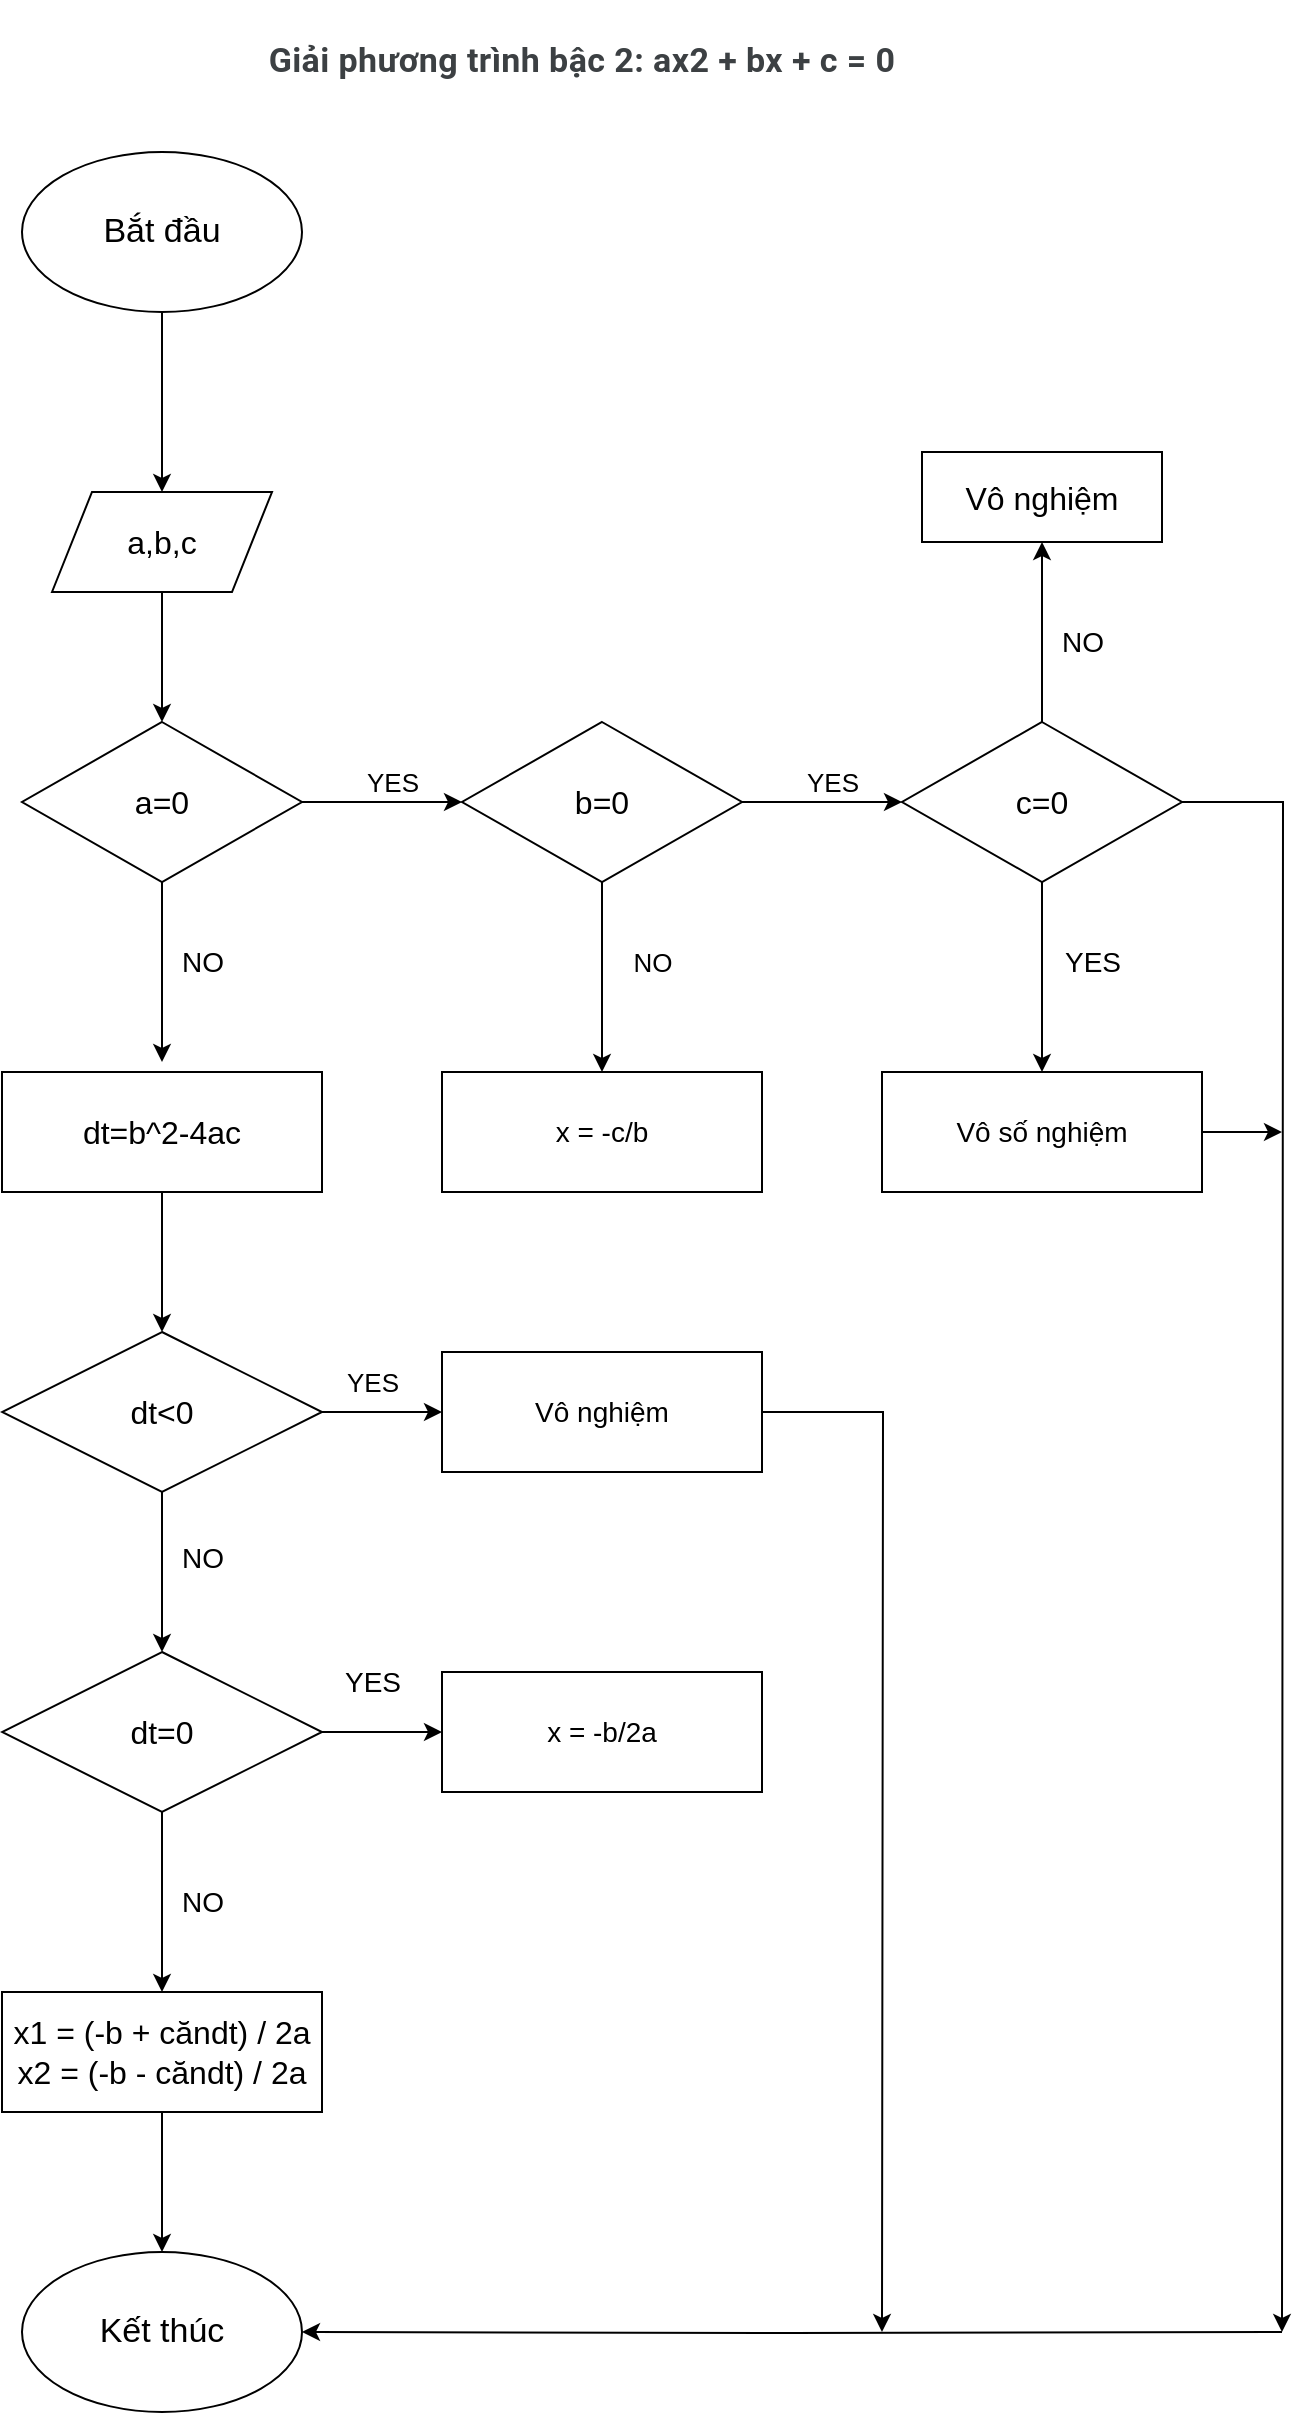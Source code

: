 <mxfile version="21.6.8" type="github">
  <diagram name="Trang-1" id="vgxDlpFd73Ow9WMnKA9i">
    <mxGraphModel dx="934" dy="499" grid="1" gridSize="10" guides="1" tooltips="1" connect="1" arrows="1" fold="1" page="1" pageScale="1" pageWidth="827" pageHeight="1169" math="0" shadow="0">
      <root>
        <mxCell id="0" />
        <mxCell id="1" parent="0" />
        <mxCell id="hYH-ICrBeJ5vHF7A01aa-93" value="" style="edgeStyle=orthogonalEdgeStyle;rounded=0;orthogonalLoop=1;jettySize=auto;html=1;" edge="1" parent="1" target="hYH-ICrBeJ5vHF7A01aa-37">
          <mxGeometry relative="1" as="geometry">
            <mxPoint x="760" y="1210" as="sourcePoint" />
          </mxGeometry>
        </mxCell>
        <mxCell id="hYH-ICrBeJ5vHF7A01aa-6" value="&lt;div style=&quot;line-height: 140%;&quot;&gt;&lt;span style=&quot;font-size: 17px;&quot;&gt;&lt;b&gt;&lt;br&gt;&lt;/b&gt;&lt;/span&gt;&lt;/div&gt;&lt;font style=&quot;font-size: 17px;&quot;&gt;&lt;div style=&quot;line-height: 140%;&quot;&gt;&lt;b style=&quot;color: rgb(60, 64, 67); font-family: Roboto, Helvetica, Arial, sans-serif; letter-spacing: 0.2px;&quot;&gt;Giải phương trình bậc 2: ax2 + bx + c = 0&lt;/b&gt;&lt;/div&gt;&lt;/font&gt;" style="text;strokeColor=none;align=center;fillColor=none;html=1;verticalAlign=middle;whiteSpace=wrap;rounded=0;" vertex="1" parent="1">
          <mxGeometry x="210" y="50" width="400" height="30" as="geometry" />
        </mxCell>
        <mxCell id="hYH-ICrBeJ5vHF7A01aa-25" value="" style="edgeStyle=orthogonalEdgeStyle;rounded=0;orthogonalLoop=1;jettySize=auto;html=1;" edge="1" parent="1" source="hYH-ICrBeJ5vHF7A01aa-13" target="hYH-ICrBeJ5vHF7A01aa-22">
          <mxGeometry relative="1" as="geometry" />
        </mxCell>
        <mxCell id="hYH-ICrBeJ5vHF7A01aa-13" value="&lt;font style=&quot;font-size: 17px;&quot;&gt;Bắt đầu&lt;/font&gt;" style="ellipse;whiteSpace=wrap;html=1;" vertex="1" parent="1">
          <mxGeometry x="130" y="120" width="140" height="80" as="geometry" />
        </mxCell>
        <mxCell id="hYH-ICrBeJ5vHF7A01aa-27" value="" style="edgeStyle=orthogonalEdgeStyle;rounded=0;orthogonalLoop=1;jettySize=auto;html=1;" edge="1" parent="1" source="hYH-ICrBeJ5vHF7A01aa-22" target="hYH-ICrBeJ5vHF7A01aa-26">
          <mxGeometry relative="1" as="geometry" />
        </mxCell>
        <mxCell id="hYH-ICrBeJ5vHF7A01aa-22" value="&lt;font style=&quot;font-size: 16px;&quot;&gt;a,b,c&lt;/font&gt;" style="shape=parallelogram;perimeter=parallelogramPerimeter;whiteSpace=wrap;html=1;fixedSize=1;" vertex="1" parent="1">
          <mxGeometry x="145" y="290" width="110" height="50" as="geometry" />
        </mxCell>
        <mxCell id="hYH-ICrBeJ5vHF7A01aa-29" value="" style="edgeStyle=orthogonalEdgeStyle;rounded=0;orthogonalLoop=1;jettySize=auto;html=1;" edge="1" parent="1" source="hYH-ICrBeJ5vHF7A01aa-26">
          <mxGeometry relative="1" as="geometry">
            <mxPoint x="200" y="575" as="targetPoint" />
          </mxGeometry>
        </mxCell>
        <mxCell id="hYH-ICrBeJ5vHF7A01aa-42" value="" style="edgeStyle=orthogonalEdgeStyle;rounded=0;orthogonalLoop=1;jettySize=auto;html=1;" edge="1" parent="1" source="hYH-ICrBeJ5vHF7A01aa-26" target="hYH-ICrBeJ5vHF7A01aa-39">
          <mxGeometry relative="1" as="geometry" />
        </mxCell>
        <mxCell id="hYH-ICrBeJ5vHF7A01aa-26" value="&lt;font style=&quot;font-size: 16px;&quot;&gt;a=0&lt;/font&gt;" style="rhombus;whiteSpace=wrap;html=1;" vertex="1" parent="1">
          <mxGeometry x="130" y="405" width="140" height="80" as="geometry" />
        </mxCell>
        <mxCell id="hYH-ICrBeJ5vHF7A01aa-32" value="" style="edgeStyle=orthogonalEdgeStyle;rounded=0;orthogonalLoop=1;jettySize=auto;html=1;" edge="1" parent="1" source="hYH-ICrBeJ5vHF7A01aa-30" target="hYH-ICrBeJ5vHF7A01aa-31">
          <mxGeometry relative="1" as="geometry" />
        </mxCell>
        <mxCell id="hYH-ICrBeJ5vHF7A01aa-30" value="&lt;font style=&quot;font-size: 16px;&quot;&gt;dt=b^2-4ac&lt;/font&gt;" style="rounded=0;whiteSpace=wrap;html=1;align=center;" vertex="1" parent="1">
          <mxGeometry x="120" y="580" width="160" height="60" as="geometry" />
        </mxCell>
        <mxCell id="hYH-ICrBeJ5vHF7A01aa-34" value="" style="edgeStyle=orthogonalEdgeStyle;rounded=0;orthogonalLoop=1;jettySize=auto;html=1;" edge="1" parent="1" source="hYH-ICrBeJ5vHF7A01aa-31" target="hYH-ICrBeJ5vHF7A01aa-33">
          <mxGeometry relative="1" as="geometry" />
        </mxCell>
        <mxCell id="hYH-ICrBeJ5vHF7A01aa-61" value="" style="edgeStyle=orthogonalEdgeStyle;rounded=0;orthogonalLoop=1;jettySize=auto;html=1;" edge="1" parent="1" source="hYH-ICrBeJ5vHF7A01aa-31" target="hYH-ICrBeJ5vHF7A01aa-60">
          <mxGeometry relative="1" as="geometry" />
        </mxCell>
        <mxCell id="hYH-ICrBeJ5vHF7A01aa-31" value="&lt;font style=&quot;font-size: 16px;&quot;&gt;dt&amp;lt;0&lt;/font&gt;" style="rhombus;whiteSpace=wrap;html=1;rounded=0;" vertex="1" parent="1">
          <mxGeometry x="120" y="710" width="160" height="80" as="geometry" />
        </mxCell>
        <mxCell id="hYH-ICrBeJ5vHF7A01aa-36" value="" style="edgeStyle=orthogonalEdgeStyle;rounded=0;orthogonalLoop=1;jettySize=auto;html=1;" edge="1" parent="1" source="hYH-ICrBeJ5vHF7A01aa-33" target="hYH-ICrBeJ5vHF7A01aa-35">
          <mxGeometry relative="1" as="geometry" />
        </mxCell>
        <mxCell id="hYH-ICrBeJ5vHF7A01aa-80" value="" style="edgeStyle=orthogonalEdgeStyle;rounded=0;orthogonalLoop=1;jettySize=auto;html=1;" edge="1" parent="1" source="hYH-ICrBeJ5vHF7A01aa-33" target="hYH-ICrBeJ5vHF7A01aa-62">
          <mxGeometry relative="1" as="geometry" />
        </mxCell>
        <mxCell id="hYH-ICrBeJ5vHF7A01aa-33" value="&lt;font style=&quot;font-size: 16px;&quot;&gt;dt=0&lt;/font&gt;" style="rhombus;whiteSpace=wrap;html=1;rounded=0;" vertex="1" parent="1">
          <mxGeometry x="120" y="870" width="160" height="80" as="geometry" />
        </mxCell>
        <mxCell id="hYH-ICrBeJ5vHF7A01aa-38" value="" style="edgeStyle=orthogonalEdgeStyle;rounded=0;orthogonalLoop=1;jettySize=auto;html=1;" edge="1" parent="1" source="hYH-ICrBeJ5vHF7A01aa-35" target="hYH-ICrBeJ5vHF7A01aa-37">
          <mxGeometry relative="1" as="geometry" />
        </mxCell>
        <mxCell id="hYH-ICrBeJ5vHF7A01aa-35" value="&lt;font style=&quot;font-size: 16px;&quot;&gt;x1 = (-b + căndt) / 2a&lt;br&gt;x2 = (-b - căndt) / 2a&lt;/font&gt;" style="whiteSpace=wrap;html=1;rounded=0;" vertex="1" parent="1">
          <mxGeometry x="120" y="1040" width="160" height="60" as="geometry" />
        </mxCell>
        <mxCell id="hYH-ICrBeJ5vHF7A01aa-37" value="&lt;font style=&quot;font-size: 17px;&quot;&gt;Kết thúc&lt;/font&gt;" style="ellipse;whiteSpace=wrap;html=1;rounded=0;" vertex="1" parent="1">
          <mxGeometry x="130" y="1170" width="140" height="80" as="geometry" />
        </mxCell>
        <mxCell id="hYH-ICrBeJ5vHF7A01aa-45" value="" style="edgeStyle=orthogonalEdgeStyle;rounded=0;orthogonalLoop=1;jettySize=auto;html=1;" edge="1" parent="1" source="hYH-ICrBeJ5vHF7A01aa-39" target="hYH-ICrBeJ5vHF7A01aa-44">
          <mxGeometry relative="1" as="geometry" />
        </mxCell>
        <mxCell id="hYH-ICrBeJ5vHF7A01aa-56" value="" style="edgeStyle=orthogonalEdgeStyle;rounded=0;orthogonalLoop=1;jettySize=auto;html=1;" edge="1" parent="1" source="hYH-ICrBeJ5vHF7A01aa-39" target="hYH-ICrBeJ5vHF7A01aa-55">
          <mxGeometry relative="1" as="geometry" />
        </mxCell>
        <mxCell id="hYH-ICrBeJ5vHF7A01aa-39" value="&lt;span style=&quot;font-size: 16px;&quot;&gt;b=0&lt;/span&gt;" style="rhombus;whiteSpace=wrap;html=1;" vertex="1" parent="1">
          <mxGeometry x="350" y="405" width="140" height="80" as="geometry" />
        </mxCell>
        <mxCell id="hYH-ICrBeJ5vHF7A01aa-43" value="&lt;font style=&quot;font-size: 13px;&quot;&gt;YES&lt;/font&gt;" style="text;html=1;align=center;verticalAlign=middle;resizable=0;points=[];autosize=1;strokeColor=none;fillColor=none;" vertex="1" parent="1">
          <mxGeometry x="290" y="420" width="50" height="30" as="geometry" />
        </mxCell>
        <mxCell id="hYH-ICrBeJ5vHF7A01aa-47" value="" style="edgeStyle=orthogonalEdgeStyle;rounded=0;orthogonalLoop=1;jettySize=auto;html=1;" edge="1" parent="1" source="hYH-ICrBeJ5vHF7A01aa-44" target="hYH-ICrBeJ5vHF7A01aa-46">
          <mxGeometry relative="1" as="geometry" />
        </mxCell>
        <mxCell id="hYH-ICrBeJ5vHF7A01aa-59" value="" style="edgeStyle=orthogonalEdgeStyle;rounded=0;orthogonalLoop=1;jettySize=auto;html=1;" edge="1" parent="1" source="hYH-ICrBeJ5vHF7A01aa-44" target="hYH-ICrBeJ5vHF7A01aa-58">
          <mxGeometry relative="1" as="geometry" />
        </mxCell>
        <mxCell id="hYH-ICrBeJ5vHF7A01aa-44" value="&lt;span style=&quot;font-size: 16px;&quot;&gt;c=0&lt;/span&gt;" style="rhombus;whiteSpace=wrap;html=1;" vertex="1" parent="1">
          <mxGeometry x="570" y="405" width="140" height="80" as="geometry" />
        </mxCell>
        <mxCell id="hYH-ICrBeJ5vHF7A01aa-46" value="&lt;font style=&quot;font-size: 16px;&quot;&gt;Vô nghiệm&lt;/font&gt;" style="whiteSpace=wrap;html=1;" vertex="1" parent="1">
          <mxGeometry x="580" y="270" width="120" height="45" as="geometry" />
        </mxCell>
        <mxCell id="hYH-ICrBeJ5vHF7A01aa-55" value="&lt;font style=&quot;font-size: 14px;&quot;&gt;x = -c/b&lt;/font&gt;" style="whiteSpace=wrap;html=1;" vertex="1" parent="1">
          <mxGeometry x="340" y="580" width="160" height="60" as="geometry" />
        </mxCell>
        <mxCell id="hYH-ICrBeJ5vHF7A01aa-57" value="&lt;font style=&quot;font-size: 13px;&quot;&gt;YES&lt;/font&gt;" style="text;html=1;align=center;verticalAlign=middle;resizable=0;points=[];autosize=1;strokeColor=none;fillColor=none;" vertex="1" parent="1">
          <mxGeometry x="510" y="420" width="50" height="30" as="geometry" />
        </mxCell>
        <mxCell id="hYH-ICrBeJ5vHF7A01aa-83" value="" style="edgeStyle=orthogonalEdgeStyle;rounded=0;orthogonalLoop=1;jettySize=auto;html=1;" edge="1" parent="1" source="hYH-ICrBeJ5vHF7A01aa-58">
          <mxGeometry relative="1" as="geometry">
            <mxPoint x="760" y="610" as="targetPoint" />
          </mxGeometry>
        </mxCell>
        <mxCell id="hYH-ICrBeJ5vHF7A01aa-58" value="&lt;font style=&quot;font-size: 14px;&quot;&gt;Vô số nghiệm&lt;/font&gt;" style="whiteSpace=wrap;html=1;" vertex="1" parent="1">
          <mxGeometry x="560" y="580" width="160" height="60" as="geometry" />
        </mxCell>
        <mxCell id="hYH-ICrBeJ5vHF7A01aa-95" value="" style="edgeStyle=orthogonalEdgeStyle;rounded=0;orthogonalLoop=1;jettySize=auto;html=1;" edge="1" parent="1" source="hYH-ICrBeJ5vHF7A01aa-60">
          <mxGeometry relative="1" as="geometry">
            <mxPoint x="560" y="1210" as="targetPoint" />
          </mxGeometry>
        </mxCell>
        <mxCell id="hYH-ICrBeJ5vHF7A01aa-60" value="&lt;font style=&quot;font-size: 14px;&quot;&gt;Vô nghiệm&lt;/font&gt;" style="whiteSpace=wrap;html=1;rounded=0;" vertex="1" parent="1">
          <mxGeometry x="340" y="720" width="160" height="60" as="geometry" />
        </mxCell>
        <mxCell id="hYH-ICrBeJ5vHF7A01aa-62" value="&lt;font style=&quot;font-size: 14px;&quot;&gt;x = -b/2a&lt;/font&gt;" style="whiteSpace=wrap;html=1;rounded=0;" vertex="1" parent="1">
          <mxGeometry x="340" y="880" width="160" height="60" as="geometry" />
        </mxCell>
        <mxCell id="hYH-ICrBeJ5vHF7A01aa-64" value="&lt;font style=&quot;font-size: 14px;&quot;&gt;YES&lt;/font&gt;" style="text;html=1;align=center;verticalAlign=middle;resizable=0;points=[];autosize=1;strokeColor=none;fillColor=none;" vertex="1" parent="1">
          <mxGeometry x="640" y="510" width="50" height="30" as="geometry" />
        </mxCell>
        <mxCell id="hYH-ICrBeJ5vHF7A01aa-71" value="&lt;span style=&quot;font-size: 14px;&quot;&gt;NO&lt;/span&gt;" style="text;html=1;align=center;verticalAlign=middle;resizable=0;points=[];autosize=1;strokeColor=none;fillColor=none;" vertex="1" parent="1">
          <mxGeometry x="640" y="350" width="40" height="30" as="geometry" />
        </mxCell>
        <mxCell id="hYH-ICrBeJ5vHF7A01aa-72" value="&lt;span style=&quot;font-size: 14px;&quot;&gt;NO&lt;/span&gt;" style="text;html=1;align=center;verticalAlign=middle;resizable=0;points=[];autosize=1;strokeColor=none;fillColor=none;" vertex="1" parent="1">
          <mxGeometry x="200" y="510" width="40" height="30" as="geometry" />
        </mxCell>
        <mxCell id="hYH-ICrBeJ5vHF7A01aa-73" value="&lt;span style=&quot;font-size: 13px;&quot;&gt;NO&lt;/span&gt;" style="text;html=1;align=center;verticalAlign=middle;resizable=0;points=[];autosize=1;strokeColor=none;fillColor=none;" vertex="1" parent="1">
          <mxGeometry x="425" y="510" width="40" height="30" as="geometry" />
        </mxCell>
        <mxCell id="hYH-ICrBeJ5vHF7A01aa-74" value="&lt;font style=&quot;font-size: 13px;&quot;&gt;YES&lt;/font&gt;" style="text;html=1;align=center;verticalAlign=middle;resizable=0;points=[];autosize=1;strokeColor=none;fillColor=none;" vertex="1" parent="1">
          <mxGeometry x="280" y="720" width="50" height="30" as="geometry" />
        </mxCell>
        <mxCell id="hYH-ICrBeJ5vHF7A01aa-75" value="&lt;font style=&quot;font-size: 14px;&quot;&gt;YES&lt;/font&gt;" style="text;html=1;align=center;verticalAlign=middle;resizable=0;points=[];autosize=1;strokeColor=none;fillColor=none;" vertex="1" parent="1">
          <mxGeometry x="280" y="870" width="50" height="30" as="geometry" />
        </mxCell>
        <mxCell id="hYH-ICrBeJ5vHF7A01aa-81" value="&lt;span style=&quot;font-size: 14px;&quot;&gt;NO&lt;/span&gt;" style="text;html=1;align=center;verticalAlign=middle;resizable=0;points=[];autosize=1;strokeColor=none;fillColor=none;" vertex="1" parent="1">
          <mxGeometry x="200" y="808" width="40" height="30" as="geometry" />
        </mxCell>
        <mxCell id="hYH-ICrBeJ5vHF7A01aa-52" value="" style="edgeStyle=orthogonalEdgeStyle;rounded=0;orthogonalLoop=1;jettySize=auto;html=1;" edge="1" parent="1" source="hYH-ICrBeJ5vHF7A01aa-44">
          <mxGeometry relative="1" as="geometry">
            <mxPoint x="760" y="1210" as="targetPoint" />
          </mxGeometry>
        </mxCell>
        <mxCell id="hYH-ICrBeJ5vHF7A01aa-96" value="&lt;font style=&quot;font-size: 14px;&quot;&gt;NO&lt;/font&gt;" style="text;html=1;align=center;verticalAlign=middle;resizable=0;points=[];autosize=1;strokeColor=none;fillColor=none;" vertex="1" parent="1">
          <mxGeometry x="200" y="980" width="40" height="30" as="geometry" />
        </mxCell>
      </root>
    </mxGraphModel>
  </diagram>
</mxfile>
